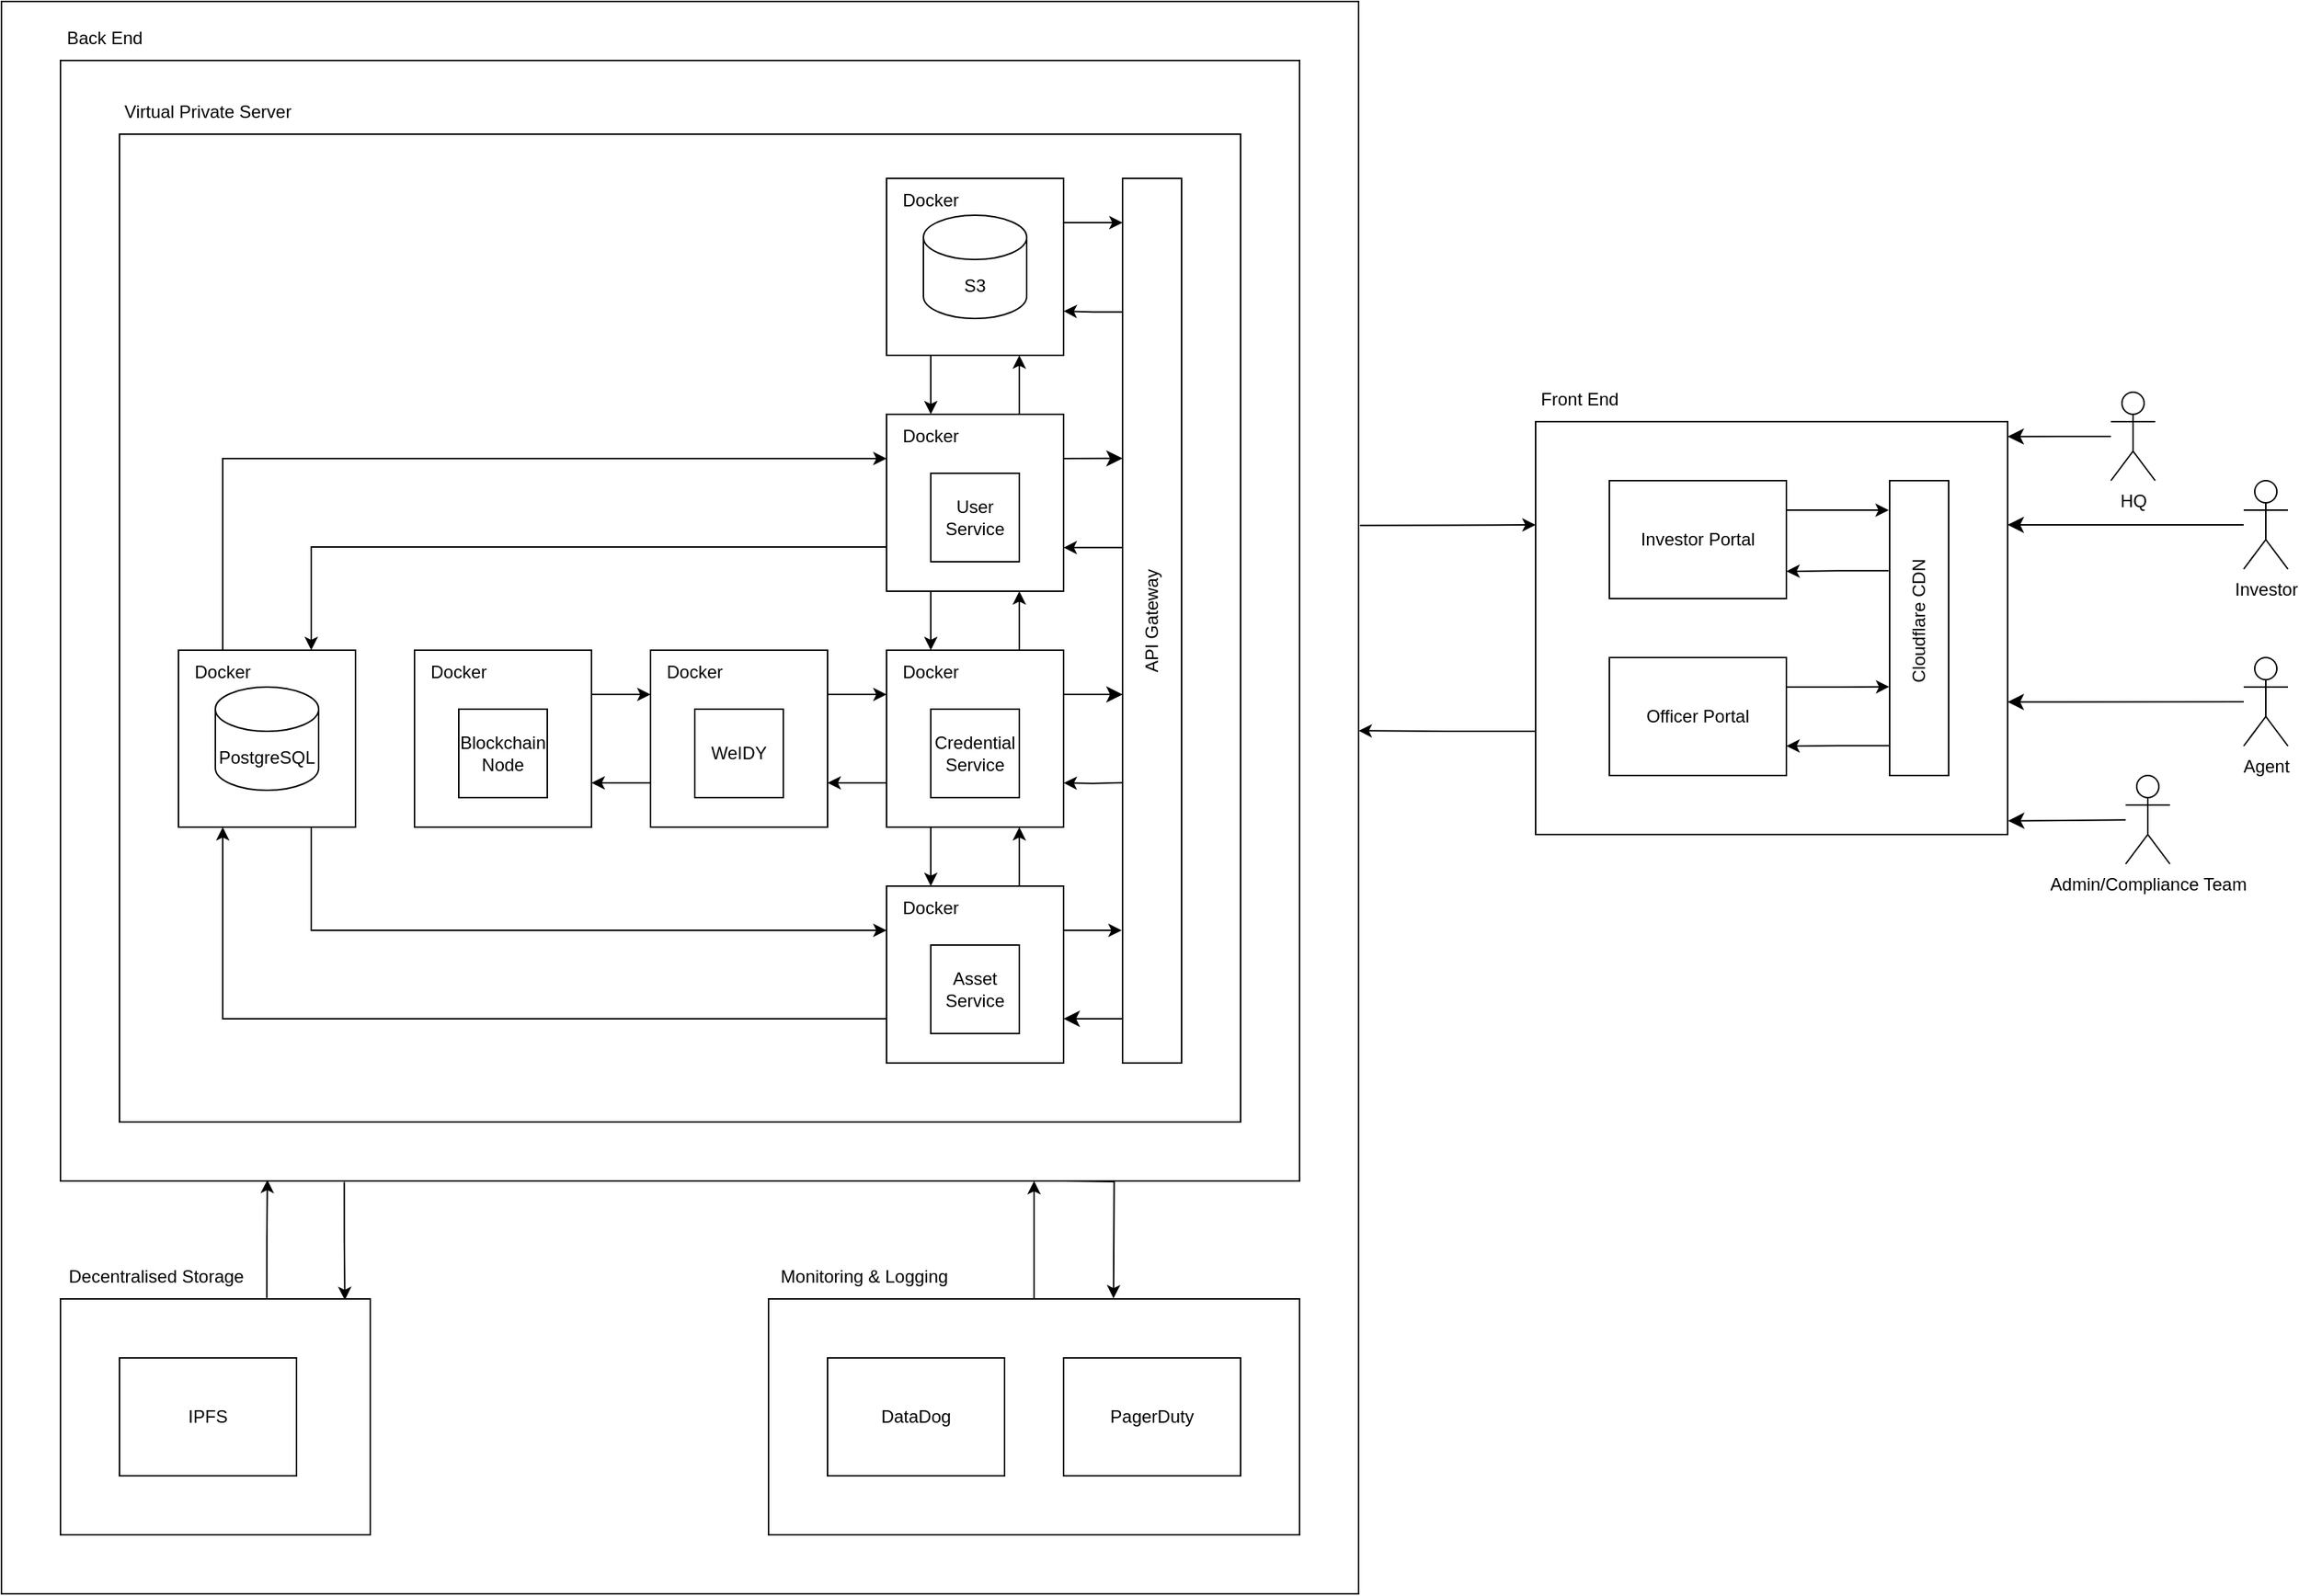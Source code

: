 <mxfile version="26.2.14">
  <diagram name="Page-1" id="WofSpCxZYFVos8TjE4jU">
    <mxGraphModel dx="3345" dy="2038" grid="1" gridSize="10" guides="1" tooltips="1" connect="1" arrows="1" fold="1" page="0" pageScale="1" pageWidth="827" pageHeight="1169" math="0" shadow="0">
      <root>
        <mxCell id="0" />
        <mxCell id="1" parent="0" />
        <mxCell id="2UJLqpchjyewciX8Dizg-94" value="" style="rounded=0;whiteSpace=wrap;html=1;" parent="1" vertex="1">
          <mxGeometry x="-720" y="-240" width="920" height="1080" as="geometry" />
        </mxCell>
        <mxCell id="2UJLqpchjyewciX8Dizg-20" value="" style="rounded=0;whiteSpace=wrap;html=1;" parent="1" vertex="1">
          <mxGeometry x="-680" y="-200" width="840" height="760" as="geometry" />
        </mxCell>
        <mxCell id="2UJLqpchjyewciX8Dizg-19" value="" style="rounded=0;whiteSpace=wrap;html=1;" parent="1" vertex="1">
          <mxGeometry x="320" y="45" width="320" height="280" as="geometry" />
        </mxCell>
        <mxCell id="2UJLqpchjyewciX8Dizg-1" value="" style="rounded=0;whiteSpace=wrap;html=1;" parent="1" vertex="1">
          <mxGeometry x="-640" y="-150" width="760" height="670" as="geometry" />
        </mxCell>
        <mxCell id="2UJLqpchjyewciX8Dizg-15" value="" style="group" parent="1" vertex="1" connectable="0">
          <mxGeometry x="40" y="40" width="40" height="440" as="geometry" />
        </mxCell>
        <mxCell id="2UJLqpchjyewciX8Dizg-6" value="" style="rounded=0;whiteSpace=wrap;html=1;" parent="2UJLqpchjyewciX8Dizg-15" vertex="1">
          <mxGeometry y="-160" width="40" height="600" as="geometry" />
        </mxCell>
        <mxCell id="2UJLqpchjyewciX8Dizg-7" value="API Gateway" style="text;html=1;align=center;verticalAlign=middle;whiteSpace=wrap;rounded=0;horizontal=0;" parent="2UJLqpchjyewciX8Dizg-15" vertex="1">
          <mxGeometry y="77.243" width="40" height="125.517" as="geometry" />
        </mxCell>
        <mxCell id="2UJLqpchjyewciX8Dizg-16" value="Virtual Private Server" style="text;html=1;align=center;verticalAlign=middle;whiteSpace=wrap;rounded=0;" parent="1" vertex="1">
          <mxGeometry x="-640" y="-180" width="120" height="30" as="geometry" />
        </mxCell>
        <mxCell id="2UJLqpchjyewciX8Dizg-17" value="Investor Portal" style="rounded=0;whiteSpace=wrap;html=1;" parent="1" vertex="1">
          <mxGeometry x="370" y="85" width="120" height="80" as="geometry" />
        </mxCell>
        <mxCell id="2UJLqpchjyewciX8Dizg-18" value="Officer Portal" style="rounded=0;whiteSpace=wrap;html=1;" parent="1" vertex="1">
          <mxGeometry x="370" y="205" width="120" height="80" as="geometry" />
        </mxCell>
        <mxCell id="2UJLqpchjyewciX8Dizg-21" value="Back End" style="text;html=1;align=center;verticalAlign=middle;whiteSpace=wrap;rounded=0;" parent="1" vertex="1">
          <mxGeometry x="-680" y="-230" width="60" height="30" as="geometry" />
        </mxCell>
        <mxCell id="2UJLqpchjyewciX8Dizg-22" value="Front End" style="text;html=1;align=center;verticalAlign=middle;whiteSpace=wrap;rounded=0;" parent="1" vertex="1">
          <mxGeometry x="320" y="15" width="60" height="30" as="geometry" />
        </mxCell>
        <mxCell id="2UJLqpchjyewciX8Dizg-27" value="" style="group" parent="1" vertex="1" connectable="0">
          <mxGeometry x="-120" y="-120" width="120" height="120" as="geometry" />
        </mxCell>
        <mxCell id="2UJLqpchjyewciX8Dizg-28" value="" style="rounded=0;whiteSpace=wrap;html=1;" parent="2UJLqpchjyewciX8Dizg-27" vertex="1">
          <mxGeometry width="120" height="120" as="geometry" />
        </mxCell>
        <mxCell id="2UJLqpchjyewciX8Dizg-29" value="S3" style="shape=cylinder3;whiteSpace=wrap;html=1;boundedLbl=1;backgroundOutline=1;size=15;" parent="2UJLqpchjyewciX8Dizg-27" vertex="1">
          <mxGeometry x="25" y="25" width="70" height="70" as="geometry" />
        </mxCell>
        <mxCell id="2UJLqpchjyewciX8Dizg-30" value="Docker" style="text;html=1;align=center;verticalAlign=middle;whiteSpace=wrap;rounded=0;" parent="2UJLqpchjyewciX8Dizg-27" vertex="1">
          <mxGeometry width="60" height="30" as="geometry" />
        </mxCell>
        <mxCell id="2UJLqpchjyewciX8Dizg-31" value="" style="group" parent="1" vertex="1" connectable="0">
          <mxGeometry x="-600" y="200" width="120" height="120" as="geometry" />
        </mxCell>
        <mxCell id="2UJLqpchjyewciX8Dizg-32" value="" style="rounded=0;whiteSpace=wrap;html=1;" parent="2UJLqpchjyewciX8Dizg-31" vertex="1">
          <mxGeometry width="120" height="120" as="geometry" />
        </mxCell>
        <mxCell id="2UJLqpchjyewciX8Dizg-33" value="PostgreSQL" style="shape=cylinder3;whiteSpace=wrap;html=1;boundedLbl=1;backgroundOutline=1;size=15;" parent="2UJLqpchjyewciX8Dizg-31" vertex="1">
          <mxGeometry x="25" y="25" width="70" height="70" as="geometry" />
        </mxCell>
        <mxCell id="2UJLqpchjyewciX8Dizg-34" value="Docker" style="text;html=1;align=center;verticalAlign=middle;whiteSpace=wrap;rounded=0;" parent="2UJLqpchjyewciX8Dizg-31" vertex="1">
          <mxGeometry width="60" height="30" as="geometry" />
        </mxCell>
        <mxCell id="2UJLqpchjyewciX8Dizg-37" value="" style="group" parent="1" vertex="1" connectable="0">
          <mxGeometry x="-280" y="200" width="120" height="120" as="geometry" />
        </mxCell>
        <mxCell id="2UJLqpchjyewciX8Dizg-11" value="" style="rounded=0;whiteSpace=wrap;html=1;" parent="2UJLqpchjyewciX8Dizg-37" vertex="1">
          <mxGeometry width="120" height="120" as="geometry" />
        </mxCell>
        <mxCell id="2UJLqpchjyewciX8Dizg-13" value="Docker" style="text;html=1;align=center;verticalAlign=middle;whiteSpace=wrap;rounded=0;" parent="2UJLqpchjyewciX8Dizg-37" vertex="1">
          <mxGeometry width="60" height="30" as="geometry" />
        </mxCell>
        <mxCell id="2UJLqpchjyewciX8Dizg-35" value="" style="rounded=0;whiteSpace=wrap;html=1;" parent="2UJLqpchjyewciX8Dizg-37" vertex="1">
          <mxGeometry x="30" y="40" width="60" height="60" as="geometry" />
        </mxCell>
        <mxCell id="2UJLqpchjyewciX8Dizg-36" value="WeIDY" style="text;html=1;align=center;verticalAlign=middle;whiteSpace=wrap;rounded=0;" parent="2UJLqpchjyewciX8Dizg-37" vertex="1">
          <mxGeometry x="30" y="55" width="60" height="30" as="geometry" />
        </mxCell>
        <mxCell id="2UJLqpchjyewciX8Dizg-38" value="" style="group" parent="1" vertex="1" connectable="0">
          <mxGeometry x="-120" y="40" width="120" height="120" as="geometry" />
        </mxCell>
        <mxCell id="2UJLqpchjyewciX8Dizg-61" style="edgeStyle=none;curved=1;rounded=0;orthogonalLoop=1;jettySize=auto;html=1;exitX=1;exitY=0.25;exitDx=0;exitDy=0;fontSize=12;startSize=8;endSize=8;" parent="2UJLqpchjyewciX8Dizg-38" source="2UJLqpchjyewciX8Dizg-39" edge="1">
          <mxGeometry relative="1" as="geometry">
            <mxPoint x="160" y="29.909" as="targetPoint" />
          </mxGeometry>
        </mxCell>
        <mxCell id="2UJLqpchjyewciX8Dizg-39" value="" style="rounded=0;whiteSpace=wrap;html=1;" parent="2UJLqpchjyewciX8Dizg-38" vertex="1">
          <mxGeometry width="120" height="120" as="geometry" />
        </mxCell>
        <mxCell id="2UJLqpchjyewciX8Dizg-40" value="Docker" style="text;html=1;align=center;verticalAlign=middle;whiteSpace=wrap;rounded=0;" parent="2UJLqpchjyewciX8Dizg-38" vertex="1">
          <mxGeometry width="60" height="30" as="geometry" />
        </mxCell>
        <mxCell id="2UJLqpchjyewciX8Dizg-41" value="" style="rounded=0;whiteSpace=wrap;html=1;" parent="2UJLqpchjyewciX8Dizg-38" vertex="1">
          <mxGeometry x="30" y="40" width="60" height="60" as="geometry" />
        </mxCell>
        <mxCell id="2UJLqpchjyewciX8Dizg-42" value="User Service" style="text;html=1;align=center;verticalAlign=middle;whiteSpace=wrap;rounded=0;" parent="2UJLqpchjyewciX8Dizg-38" vertex="1">
          <mxGeometry x="30" y="55" width="60" height="30" as="geometry" />
        </mxCell>
        <mxCell id="2UJLqpchjyewciX8Dizg-43" value="" style="group" parent="1" vertex="1" connectable="0">
          <mxGeometry x="-120" y="360" width="120" height="120" as="geometry" />
        </mxCell>
        <mxCell id="2UJLqpchjyewciX8Dizg-44" value="" style="rounded=0;whiteSpace=wrap;html=1;" parent="2UJLqpchjyewciX8Dizg-43" vertex="1">
          <mxGeometry width="120" height="120" as="geometry" />
        </mxCell>
        <mxCell id="2UJLqpchjyewciX8Dizg-45" value="Docker" style="text;html=1;align=center;verticalAlign=middle;whiteSpace=wrap;rounded=0;" parent="2UJLqpchjyewciX8Dizg-43" vertex="1">
          <mxGeometry width="60" height="30" as="geometry" />
        </mxCell>
        <mxCell id="2UJLqpchjyewciX8Dizg-46" value="" style="rounded=0;whiteSpace=wrap;html=1;" parent="2UJLqpchjyewciX8Dizg-43" vertex="1">
          <mxGeometry x="30" y="40" width="60" height="60" as="geometry" />
        </mxCell>
        <mxCell id="2UJLqpchjyewciX8Dizg-47" value="Asset Service" style="text;html=1;align=center;verticalAlign=middle;whiteSpace=wrap;rounded=0;" parent="2UJLqpchjyewciX8Dizg-43" vertex="1">
          <mxGeometry x="30" y="55" width="60" height="30" as="geometry" />
        </mxCell>
        <mxCell id="2UJLqpchjyewciX8Dizg-48" value="" style="group" parent="1" vertex="1" connectable="0">
          <mxGeometry x="-120" y="200" width="120" height="120" as="geometry" />
        </mxCell>
        <mxCell id="BjU-RfJZqhAq1ybQeffr-4" style="edgeStyle=orthogonalEdgeStyle;rounded=0;orthogonalLoop=1;jettySize=auto;html=1;exitX=1;exitY=0.75;exitDx=0;exitDy=0;entryX=1;entryY=0.75;entryDx=0;entryDy=0;" edge="1" parent="2UJLqpchjyewciX8Dizg-48" target="2UJLqpchjyewciX8Dizg-49">
          <mxGeometry relative="1" as="geometry">
            <mxPoint x="160" y="89.864" as="sourcePoint" />
          </mxGeometry>
        </mxCell>
        <mxCell id="2UJLqpchjyewciX8Dizg-49" value="" style="rounded=0;whiteSpace=wrap;html=1;" parent="2UJLqpchjyewciX8Dizg-48" vertex="1">
          <mxGeometry width="120" height="120" as="geometry" />
        </mxCell>
        <mxCell id="2UJLqpchjyewciX8Dizg-50" value="Docker" style="text;html=1;align=center;verticalAlign=middle;whiteSpace=wrap;rounded=0;" parent="2UJLqpchjyewciX8Dizg-48" vertex="1">
          <mxGeometry width="60" height="30" as="geometry" />
        </mxCell>
        <mxCell id="2UJLqpchjyewciX8Dizg-51" value="" style="rounded=0;whiteSpace=wrap;html=1;" parent="2UJLqpchjyewciX8Dizg-48" vertex="1">
          <mxGeometry x="30" y="40" width="60" height="60" as="geometry" />
        </mxCell>
        <mxCell id="2UJLqpchjyewciX8Dizg-52" value="Credential Service" style="text;html=1;align=center;verticalAlign=middle;whiteSpace=wrap;rounded=0;" parent="2UJLqpchjyewciX8Dizg-48" vertex="1">
          <mxGeometry x="30" y="55" width="60" height="30" as="geometry" />
        </mxCell>
        <mxCell id="2UJLqpchjyewciX8Dizg-56" value="" style="group" parent="1" vertex="1" connectable="0">
          <mxGeometry x="-440" y="200" width="120" height="120" as="geometry" />
        </mxCell>
        <mxCell id="2UJLqpchjyewciX8Dizg-57" value="" style="rounded=0;whiteSpace=wrap;html=1;" parent="2UJLqpchjyewciX8Dizg-56" vertex="1">
          <mxGeometry width="120" height="120" as="geometry" />
        </mxCell>
        <mxCell id="2UJLqpchjyewciX8Dizg-58" value="Docker" style="text;html=1;align=center;verticalAlign=middle;whiteSpace=wrap;rounded=0;" parent="2UJLqpchjyewciX8Dizg-56" vertex="1">
          <mxGeometry width="60" height="30" as="geometry" />
        </mxCell>
        <mxCell id="2UJLqpchjyewciX8Dizg-59" value="" style="rounded=0;whiteSpace=wrap;html=1;" parent="2UJLqpchjyewciX8Dizg-56" vertex="1">
          <mxGeometry x="30" y="40" width="60" height="60" as="geometry" />
        </mxCell>
        <mxCell id="2UJLqpchjyewciX8Dizg-60" value="&lt;p&gt;Blockchain Node&lt;/p&gt;" style="text;html=1;align=center;verticalAlign=middle;whiteSpace=wrap;rounded=0;" parent="2UJLqpchjyewciX8Dizg-56" vertex="1">
          <mxGeometry x="30" y="55" width="60" height="30" as="geometry" />
        </mxCell>
        <mxCell id="2UJLqpchjyewciX8Dizg-67" style="edgeStyle=none;curved=1;rounded=0;orthogonalLoop=1;jettySize=auto;html=1;exitX=1;exitY=0.25;exitDx=0;exitDy=0;fontSize=12;startSize=8;endSize=8;" parent="1" source="2UJLqpchjyewciX8Dizg-49" edge="1">
          <mxGeometry relative="1" as="geometry">
            <mxPoint x="40" y="230" as="targetPoint" />
          </mxGeometry>
        </mxCell>
        <mxCell id="2UJLqpchjyewciX8Dizg-72" style="edgeStyle=none;curved=1;rounded=0;orthogonalLoop=1;jettySize=auto;html=1;entryX=1;entryY=0.75;entryDx=0;entryDy=0;fontSize=12;startSize=8;endSize=8;" parent="1" target="2UJLqpchjyewciX8Dizg-44" edge="1">
          <mxGeometry relative="1" as="geometry">
            <mxPoint x="40" y="450" as="sourcePoint" />
          </mxGeometry>
        </mxCell>
        <mxCell id="2UJLqpchjyewciX8Dizg-77" value="" style="rounded=0;whiteSpace=wrap;html=1;" parent="1" vertex="1">
          <mxGeometry x="560" y="85" width="40" height="200" as="geometry" />
        </mxCell>
        <mxCell id="2UJLqpchjyewciX8Dizg-78" value="Cloudflare CDN" style="text;html=1;align=center;verticalAlign=middle;whiteSpace=wrap;rounded=0;horizontal=0;" parent="1" vertex="1">
          <mxGeometry x="560" y="115" width="40" height="130" as="geometry" />
        </mxCell>
        <mxCell id="2UJLqpchjyewciX8Dizg-93" style="edgeStyle=none;curved=1;rounded=0;orthogonalLoop=1;jettySize=auto;html=1;entryX=1;entryY=0.25;entryDx=0;entryDy=0;fontSize=12;startSize=8;endSize=8;" parent="1" source="2UJLqpchjyewciX8Dizg-86" target="2UJLqpchjyewciX8Dizg-19" edge="1">
          <mxGeometry relative="1" as="geometry" />
        </mxCell>
        <mxCell id="2UJLqpchjyewciX8Dizg-86" value="Investor" style="shape=umlActor;verticalLabelPosition=bottom;verticalAlign=top;html=1;outlineConnect=0;" parent="1" vertex="1">
          <mxGeometry x="800" y="85" width="30" height="60" as="geometry" />
        </mxCell>
        <mxCell id="2UJLqpchjyewciX8Dizg-87" value="Agent" style="shape=umlActor;verticalLabelPosition=bottom;verticalAlign=top;html=1;outlineConnect=0;" parent="1" vertex="1">
          <mxGeometry x="800" y="205" width="30" height="60" as="geometry" />
        </mxCell>
        <mxCell id="2UJLqpchjyewciX8Dizg-88" value="Admin/Compliance Team" style="shape=umlActor;verticalLabelPosition=bottom;verticalAlign=top;html=1;outlineConnect=0;" parent="1" vertex="1">
          <mxGeometry x="720" y="285" width="30" height="60" as="geometry" />
        </mxCell>
        <mxCell id="2UJLqpchjyewciX8Dizg-92" value="" style="edgeStyle=none;curved=1;rounded=0;orthogonalLoop=1;jettySize=auto;html=1;fontSize=12;startSize=8;endSize=8;entryX=1;entryY=0.036;entryDx=0;entryDy=0;entryPerimeter=0;" parent="1" source="2UJLqpchjyewciX8Dizg-89" target="2UJLqpchjyewciX8Dizg-19" edge="1">
          <mxGeometry relative="1" as="geometry" />
        </mxCell>
        <mxCell id="2UJLqpchjyewciX8Dizg-89" value="HQ" style="shape=umlActor;verticalLabelPosition=bottom;verticalAlign=top;html=1;outlineConnect=0;" parent="1" vertex="1">
          <mxGeometry x="710" y="25" width="30" height="60" as="geometry" />
        </mxCell>
        <mxCell id="2UJLqpchjyewciX8Dizg-90" style="edgeStyle=none;curved=1;rounded=0;orthogonalLoop=1;jettySize=auto;html=1;entryX=1.001;entryY=0.967;entryDx=0;entryDy=0;entryPerimeter=0;fontSize=12;startSize=8;endSize=8;" parent="1" source="2UJLqpchjyewciX8Dizg-88" target="2UJLqpchjyewciX8Dizg-19" edge="1">
          <mxGeometry relative="1" as="geometry" />
        </mxCell>
        <mxCell id="2UJLqpchjyewciX8Dizg-91" style="edgeStyle=none;curved=1;rounded=0;orthogonalLoop=1;jettySize=auto;html=1;entryX=1;entryY=0.679;entryDx=0;entryDy=0;entryPerimeter=0;fontSize=12;startSize=8;endSize=8;" parent="1" source="2UJLqpchjyewciX8Dizg-87" target="2UJLqpchjyewciX8Dizg-19" edge="1">
          <mxGeometry relative="1" as="geometry" />
        </mxCell>
        <mxCell id="MbNaU4SEV4KKXX97QyE6-1" style="edgeStyle=orthogonalEdgeStyle;rounded=0;orthogonalLoop=1;jettySize=auto;html=1;exitX=1;exitY=0.25;exitDx=0;exitDy=0;entryX=-0.015;entryY=0.1;entryDx=0;entryDy=0;entryPerimeter=0;" parent="1" source="2UJLqpchjyewciX8Dizg-17" target="2UJLqpchjyewciX8Dizg-77" edge="1">
          <mxGeometry relative="1" as="geometry" />
        </mxCell>
        <mxCell id="MbNaU4SEV4KKXX97QyE6-2" style="edgeStyle=orthogonalEdgeStyle;rounded=0;orthogonalLoop=1;jettySize=auto;html=1;exitX=-0.017;exitY=0.239;exitDx=0;exitDy=0;entryX=1;entryY=0.769;entryDx=0;entryDy=0;entryPerimeter=0;exitPerimeter=0;" parent="1" source="2UJLqpchjyewciX8Dizg-78" target="2UJLqpchjyewciX8Dizg-17" edge="1">
          <mxGeometry relative="1" as="geometry" />
        </mxCell>
        <mxCell id="MbNaU4SEV4KKXX97QyE6-3" style="edgeStyle=orthogonalEdgeStyle;rounded=0;orthogonalLoop=1;jettySize=auto;html=1;exitX=1;exitY=0.25;exitDx=0;exitDy=0;entryX=-0.006;entryY=0.845;entryDx=0;entryDy=0;entryPerimeter=0;" parent="1" source="2UJLqpchjyewciX8Dizg-18" target="2UJLqpchjyewciX8Dizg-78" edge="1">
          <mxGeometry relative="1" as="geometry" />
        </mxCell>
        <mxCell id="MbNaU4SEV4KKXX97QyE6-4" style="edgeStyle=orthogonalEdgeStyle;rounded=0;orthogonalLoop=1;jettySize=auto;html=1;exitX=-0.012;exitY=0.899;exitDx=0;exitDy=0;entryX=1;entryY=0.75;entryDx=0;entryDy=0;exitPerimeter=0;" parent="1" source="2UJLqpchjyewciX8Dizg-77" target="2UJLqpchjyewciX8Dizg-18" edge="1">
          <mxGeometry relative="1" as="geometry" />
        </mxCell>
        <mxCell id="yWr4LviPoGg15qXLMvgQ-1" value="" style="rounded=0;whiteSpace=wrap;html=1;" parent="1" vertex="1">
          <mxGeometry x="-200" y="640" width="360" height="160" as="geometry" />
        </mxCell>
        <mxCell id="yWr4LviPoGg15qXLMvgQ-2" value="Monitoring &amp;amp; Logging" style="text;html=1;align=center;verticalAlign=middle;whiteSpace=wrap;rounded=0;" parent="1" vertex="1">
          <mxGeometry x="-200" y="610" width="130" height="30" as="geometry" />
        </mxCell>
        <mxCell id="yWr4LviPoGg15qXLMvgQ-3" value="DataDog" style="rounded=0;whiteSpace=wrap;html=1;" parent="1" vertex="1">
          <mxGeometry x="-160" y="680" width="120" height="80" as="geometry" />
        </mxCell>
        <mxCell id="yWr4LviPoGg15qXLMvgQ-4" value="PagerDuty" style="rounded=0;whiteSpace=wrap;html=1;" parent="1" vertex="1">
          <mxGeometry y="680" width="120" height="80" as="geometry" />
        </mxCell>
        <mxCell id="BjU-RfJZqhAq1ybQeffr-14" style="edgeStyle=orthogonalEdgeStyle;rounded=0;orthogonalLoop=1;jettySize=auto;html=1;exitX=0.229;exitY=1.001;exitDx=0;exitDy=0;entryX=0.918;entryY=0.005;entryDx=0;entryDy=0;entryPerimeter=0;exitPerimeter=0;" edge="1" parent="1" source="2UJLqpchjyewciX8Dizg-20" target="yWr4LviPoGg15qXLMvgQ-9">
          <mxGeometry relative="1" as="geometry" />
        </mxCell>
        <mxCell id="yWr4LviPoGg15qXLMvgQ-9" value="" style="rounded=0;whiteSpace=wrap;html=1;" parent="1" vertex="1">
          <mxGeometry x="-680" y="640" width="210" height="160" as="geometry" />
        </mxCell>
        <mxCell id="yWr4LviPoGg15qXLMvgQ-10" value="IPFS" style="rounded=0;whiteSpace=wrap;html=1;" parent="1" vertex="1">
          <mxGeometry x="-640" y="680" width="120" height="80" as="geometry" />
        </mxCell>
        <mxCell id="yWr4LviPoGg15qXLMvgQ-11" value="Decentralised Storage" style="text;html=1;align=center;verticalAlign=middle;whiteSpace=wrap;rounded=0;" parent="1" vertex="1">
          <mxGeometry x="-680" y="610" width="130" height="30" as="geometry" />
        </mxCell>
        <mxCell id="yWr4LviPoGg15qXLMvgQ-21" style="edgeStyle=orthogonalEdgeStyle;rounded=0;orthogonalLoop=1;jettySize=auto;html=1;exitX=0.5;exitY=0;exitDx=0;exitDy=0;" parent="1" source="yWr4LviPoGg15qXLMvgQ-1" edge="1">
          <mxGeometry relative="1" as="geometry">
            <mxPoint x="-20" y="560" as="targetPoint" />
          </mxGeometry>
        </mxCell>
        <mxCell id="yWr4LviPoGg15qXLMvgQ-22" style="edgeStyle=orthogonalEdgeStyle;rounded=0;orthogonalLoop=1;jettySize=auto;html=1;entryX=0.604;entryY=-0.002;entryDx=0;entryDy=0;entryPerimeter=0;exitX=0.79;exitY=1;exitDx=0;exitDy=0;exitPerimeter=0;" parent="1" edge="1">
          <mxGeometry relative="1" as="geometry">
            <mxPoint x="-9.237e-14" y="560" as="sourcePoint" />
            <mxPoint x="33.84" y="639.68" as="targetPoint" />
          </mxGeometry>
        </mxCell>
        <mxCell id="yWr4LviPoGg15qXLMvgQ-24" style="edgeStyle=orthogonalEdgeStyle;rounded=0;orthogonalLoop=1;jettySize=auto;html=1;exitX=1;exitY=0.25;exitDx=0;exitDy=0;entryX=0;entryY=0.25;entryDx=0;entryDy=0;" parent="1" source="2UJLqpchjyewciX8Dizg-11" target="2UJLqpchjyewciX8Dizg-49" edge="1">
          <mxGeometry relative="1" as="geometry" />
        </mxCell>
        <mxCell id="yWr4LviPoGg15qXLMvgQ-25" style="edgeStyle=orthogonalEdgeStyle;rounded=0;orthogonalLoop=1;jettySize=auto;html=1;exitX=0;exitY=0.75;exitDx=0;exitDy=0;entryX=1;entryY=0.75;entryDx=0;entryDy=0;" parent="1" source="2UJLqpchjyewciX8Dizg-49" target="2UJLqpchjyewciX8Dizg-11" edge="1">
          <mxGeometry relative="1" as="geometry" />
        </mxCell>
        <mxCell id="yWr4LviPoGg15qXLMvgQ-26" style="edgeStyle=orthogonalEdgeStyle;rounded=0;orthogonalLoop=1;jettySize=auto;html=1;entryX=0;entryY=0.25;entryDx=0;entryDy=0;exitX=1;exitY=0.25;exitDx=0;exitDy=0;" parent="1" source="2UJLqpchjyewciX8Dizg-57" target="2UJLqpchjyewciX8Dizg-11" edge="1">
          <mxGeometry relative="1" as="geometry">
            <mxPoint x="-320" y="230" as="sourcePoint" />
          </mxGeometry>
        </mxCell>
        <mxCell id="yWr4LviPoGg15qXLMvgQ-27" style="edgeStyle=orthogonalEdgeStyle;rounded=0;orthogonalLoop=1;jettySize=auto;html=1;exitX=0;exitY=0.75;exitDx=0;exitDy=0;entryX=1;entryY=0.75;entryDx=0;entryDy=0;" parent="1" source="2UJLqpchjyewciX8Dizg-11" target="2UJLqpchjyewciX8Dizg-57" edge="1">
          <mxGeometry relative="1" as="geometry" />
        </mxCell>
        <mxCell id="yWr4LviPoGg15qXLMvgQ-30" style="edgeStyle=orthogonalEdgeStyle;rounded=0;orthogonalLoop=1;jettySize=auto;html=1;exitX=0.75;exitY=0;exitDx=0;exitDy=0;entryX=0.75;entryY=1;entryDx=0;entryDy=0;" parent="1" source="2UJLqpchjyewciX8Dizg-44" target="2UJLqpchjyewciX8Dizg-49" edge="1">
          <mxGeometry relative="1" as="geometry" />
        </mxCell>
        <mxCell id="yWr4LviPoGg15qXLMvgQ-31" style="edgeStyle=orthogonalEdgeStyle;rounded=0;orthogonalLoop=1;jettySize=auto;html=1;exitX=0.25;exitY=1;exitDx=0;exitDy=0;entryX=0.25;entryY=0;entryDx=0;entryDy=0;" parent="1" source="2UJLqpchjyewciX8Dizg-49" target="2UJLqpchjyewciX8Dizg-44" edge="1">
          <mxGeometry relative="1" as="geometry" />
        </mxCell>
        <mxCell id="yWr4LviPoGg15qXLMvgQ-32" style="edgeStyle=orthogonalEdgeStyle;rounded=0;orthogonalLoop=1;jettySize=auto;html=1;exitX=0.75;exitY=0;exitDx=0;exitDy=0;entryX=0.75;entryY=1;entryDx=0;entryDy=0;" parent="1" source="2UJLqpchjyewciX8Dizg-49" target="2UJLqpchjyewciX8Dizg-39" edge="1">
          <mxGeometry relative="1" as="geometry" />
        </mxCell>
        <mxCell id="yWr4LviPoGg15qXLMvgQ-33" style="edgeStyle=orthogonalEdgeStyle;rounded=0;orthogonalLoop=1;jettySize=auto;html=1;exitX=0.25;exitY=1;exitDx=0;exitDy=0;entryX=0.25;entryY=0;entryDx=0;entryDy=0;" parent="1" source="2UJLqpchjyewciX8Dizg-39" target="2UJLqpchjyewciX8Dizg-49" edge="1">
          <mxGeometry relative="1" as="geometry" />
        </mxCell>
        <mxCell id="BjU-RfJZqhAq1ybQeffr-1" style="edgeStyle=orthogonalEdgeStyle;rounded=0;orthogonalLoop=1;jettySize=auto;html=1;exitX=0.75;exitY=0;exitDx=0;exitDy=0;entryX=0.75;entryY=1;entryDx=0;entryDy=0;" edge="1" parent="1" source="2UJLqpchjyewciX8Dizg-39" target="2UJLqpchjyewciX8Dizg-28">
          <mxGeometry relative="1" as="geometry" />
        </mxCell>
        <mxCell id="BjU-RfJZqhAq1ybQeffr-2" style="edgeStyle=orthogonalEdgeStyle;rounded=0;orthogonalLoop=1;jettySize=auto;html=1;exitX=0.25;exitY=1;exitDx=0;exitDy=0;entryX=0.25;entryY=0;entryDx=0;entryDy=0;" edge="1" parent="1" source="2UJLqpchjyewciX8Dizg-28" target="2UJLqpchjyewciX8Dizg-39">
          <mxGeometry relative="1" as="geometry" />
        </mxCell>
        <mxCell id="BjU-RfJZqhAq1ybQeffr-3" style="edgeStyle=orthogonalEdgeStyle;rounded=0;orthogonalLoop=1;jettySize=auto;html=1;exitX=-0.005;exitY=0.105;exitDx=0;exitDy=0;entryX=1;entryY=0.75;entryDx=0;entryDy=0;exitPerimeter=0;" edge="1" parent="1" source="2UJLqpchjyewciX8Dizg-7" target="2UJLqpchjyewciX8Dizg-39">
          <mxGeometry relative="1" as="geometry">
            <mxPoint x="40" y="130" as="sourcePoint" />
          </mxGeometry>
        </mxCell>
        <mxCell id="BjU-RfJZqhAq1ybQeffr-5" style="edgeStyle=orthogonalEdgeStyle;rounded=0;orthogonalLoop=1;jettySize=auto;html=1;exitX=1;exitY=0.25;exitDx=0;exitDy=0;entryX=-0.016;entryY=0.849;entryDx=0;entryDy=0;entryPerimeter=0;" edge="1" parent="1" source="2UJLqpchjyewciX8Dizg-44" target="2UJLqpchjyewciX8Dizg-6">
          <mxGeometry relative="1" as="geometry" />
        </mxCell>
        <mxCell id="BjU-RfJZqhAq1ybQeffr-6" style="edgeStyle=orthogonalEdgeStyle;rounded=0;orthogonalLoop=1;jettySize=auto;html=1;exitX=1;exitY=0.25;exitDx=0;exitDy=0;" edge="1" parent="1" source="2UJLqpchjyewciX8Dizg-28">
          <mxGeometry relative="1" as="geometry">
            <mxPoint x="40" y="-90" as="targetPoint" />
          </mxGeometry>
        </mxCell>
        <mxCell id="BjU-RfJZqhAq1ybQeffr-7" style="edgeStyle=orthogonalEdgeStyle;rounded=0;orthogonalLoop=1;jettySize=auto;html=1;exitX=0.002;exitY=0.151;exitDx=0;exitDy=0;entryX=1;entryY=0.75;entryDx=0;entryDy=0;exitPerimeter=0;" edge="1" parent="1" source="2UJLqpchjyewciX8Dizg-6" target="2UJLqpchjyewciX8Dizg-28">
          <mxGeometry relative="1" as="geometry" />
        </mxCell>
        <mxCell id="BjU-RfJZqhAq1ybQeffr-8" style="edgeStyle=orthogonalEdgeStyle;rounded=0;orthogonalLoop=1;jettySize=auto;html=1;exitX=0;exitY=0.75;exitDx=0;exitDy=0;entryX=0.75;entryY=0;entryDx=0;entryDy=0;" edge="1" parent="1" source="2UJLqpchjyewciX8Dizg-39" target="2UJLqpchjyewciX8Dizg-32">
          <mxGeometry relative="1" as="geometry" />
        </mxCell>
        <mxCell id="BjU-RfJZqhAq1ybQeffr-9" style="edgeStyle=orthogonalEdgeStyle;rounded=0;orthogonalLoop=1;jettySize=auto;html=1;exitX=0.25;exitY=0;exitDx=0;exitDy=0;entryX=0;entryY=0.25;entryDx=0;entryDy=0;" edge="1" parent="1" source="2UJLqpchjyewciX8Dizg-32" target="2UJLqpchjyewciX8Dizg-39">
          <mxGeometry relative="1" as="geometry" />
        </mxCell>
        <mxCell id="BjU-RfJZqhAq1ybQeffr-10" style="edgeStyle=orthogonalEdgeStyle;rounded=0;orthogonalLoop=1;jettySize=auto;html=1;exitX=0;exitY=0.75;exitDx=0;exitDy=0;entryX=0.25;entryY=1;entryDx=0;entryDy=0;" edge="1" parent="1" source="2UJLqpchjyewciX8Dizg-44" target="2UJLqpchjyewciX8Dizg-32">
          <mxGeometry relative="1" as="geometry" />
        </mxCell>
        <mxCell id="BjU-RfJZqhAq1ybQeffr-11" style="edgeStyle=orthogonalEdgeStyle;rounded=0;orthogonalLoop=1;jettySize=auto;html=1;exitX=0.75;exitY=1;exitDx=0;exitDy=0;entryX=0;entryY=0.25;entryDx=0;entryDy=0;" edge="1" parent="1" source="2UJLqpchjyewciX8Dizg-32" target="2UJLqpchjyewciX8Dizg-44">
          <mxGeometry relative="1" as="geometry" />
        </mxCell>
        <mxCell id="BjU-RfJZqhAq1ybQeffr-12" style="edgeStyle=orthogonalEdgeStyle;rounded=0;orthogonalLoop=1;jettySize=auto;html=1;exitX=1.001;exitY=0.329;exitDx=0;exitDy=0;entryX=0;entryY=0.25;entryDx=0;entryDy=0;exitPerimeter=0;" edge="1" parent="1" source="2UJLqpchjyewciX8Dizg-94" target="2UJLqpchjyewciX8Dizg-19">
          <mxGeometry relative="1" as="geometry" />
        </mxCell>
        <mxCell id="BjU-RfJZqhAq1ybQeffr-13" style="edgeStyle=orthogonalEdgeStyle;rounded=0;orthogonalLoop=1;jettySize=auto;html=1;exitX=0;exitY=0.75;exitDx=0;exitDy=0;entryX=1;entryY=0.458;entryDx=0;entryDy=0;entryPerimeter=0;" edge="1" parent="1" source="2UJLqpchjyewciX8Dizg-19" target="2UJLqpchjyewciX8Dizg-94">
          <mxGeometry relative="1" as="geometry" />
        </mxCell>
        <mxCell id="BjU-RfJZqhAq1ybQeffr-15" style="edgeStyle=orthogonalEdgeStyle;rounded=0;orthogonalLoop=1;jettySize=auto;html=1;exitX=0.666;exitY=-0.004;exitDx=0;exitDy=0;entryX=0.167;entryY=0.999;entryDx=0;entryDy=0;entryPerimeter=0;exitPerimeter=0;" edge="1" parent="1" source="yWr4LviPoGg15qXLMvgQ-9" target="2UJLqpchjyewciX8Dizg-20">
          <mxGeometry relative="1" as="geometry" />
        </mxCell>
      </root>
    </mxGraphModel>
  </diagram>
</mxfile>
